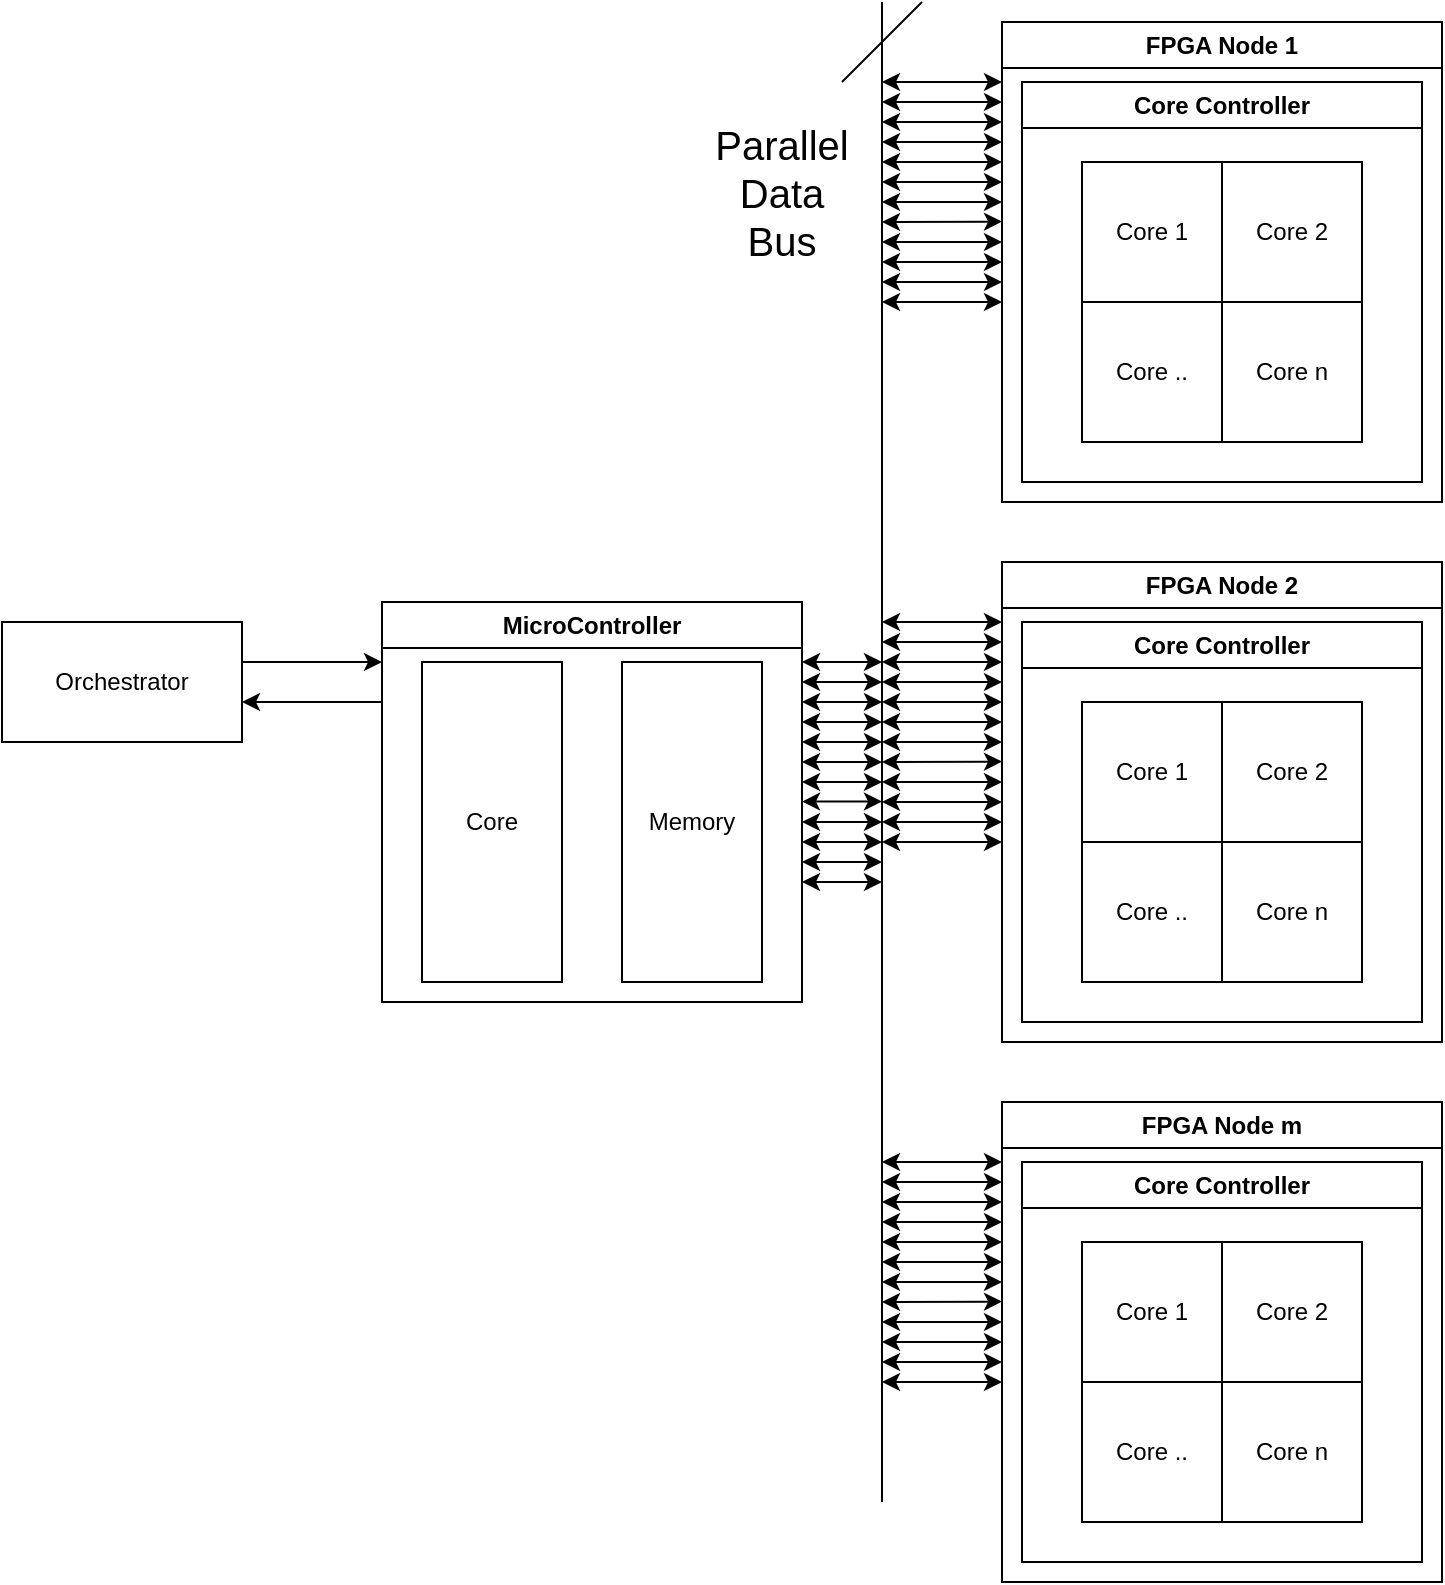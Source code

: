 <mxfile version="22.0.0" type="github">
  <diagram name="Page-1" id="uKjtFc9M2Uwl9UPxMeZr">
    <mxGraphModel dx="636" dy="396" grid="1" gridSize="10" guides="1" tooltips="1" connect="1" arrows="1" fold="1" page="1" pageScale="1" pageWidth="850" pageHeight="1100" math="0" shadow="0">
      <root>
        <mxCell id="0" />
        <mxCell id="1" parent="0" />
        <mxCell id="V9A5m8MpLYF5WDy2gn7o-1" value="MicroController" style="swimlane;whiteSpace=wrap;html=1;" vertex="1" parent="1">
          <mxGeometry x="270" y="310" width="210" height="200" as="geometry" />
        </mxCell>
        <mxCell id="V9A5m8MpLYF5WDy2gn7o-83" value="Core" style="rounded=0;whiteSpace=wrap;html=1;" vertex="1" parent="V9A5m8MpLYF5WDy2gn7o-1">
          <mxGeometry x="20" y="30" width="70" height="160" as="geometry" />
        </mxCell>
        <mxCell id="V9A5m8MpLYF5WDy2gn7o-84" value="Memory" style="rounded=0;whiteSpace=wrap;html=1;" vertex="1" parent="V9A5m8MpLYF5WDy2gn7o-1">
          <mxGeometry x="120" y="30" width="70" height="160" as="geometry" />
        </mxCell>
        <mxCell id="V9A5m8MpLYF5WDy2gn7o-2" value="FPGA Node 1" style="swimlane;whiteSpace=wrap;html=1;" vertex="1" parent="1">
          <mxGeometry x="580" y="20" width="220" height="240" as="geometry" />
        </mxCell>
        <mxCell id="V9A5m8MpLYF5WDy2gn7o-7" value="Core Controller" style="swimlane;whiteSpace=wrap;html=1;" vertex="1" parent="V9A5m8MpLYF5WDy2gn7o-2">
          <mxGeometry x="10" y="30" width="200" height="200" as="geometry" />
        </mxCell>
        <mxCell id="V9A5m8MpLYF5WDy2gn7o-10" value="Core 1" style="rounded=0;whiteSpace=wrap;html=1;" vertex="1" parent="V9A5m8MpLYF5WDy2gn7o-7">
          <mxGeometry x="30" y="40" width="70" height="70" as="geometry" />
        </mxCell>
        <mxCell id="V9A5m8MpLYF5WDy2gn7o-11" value="Core 2" style="rounded=0;whiteSpace=wrap;html=1;" vertex="1" parent="V9A5m8MpLYF5WDy2gn7o-7">
          <mxGeometry x="100" y="40" width="70" height="70" as="geometry" />
        </mxCell>
        <mxCell id="V9A5m8MpLYF5WDy2gn7o-12" value="Core .." style="rounded=0;whiteSpace=wrap;html=1;" vertex="1" parent="V9A5m8MpLYF5WDy2gn7o-7">
          <mxGeometry x="30" y="110" width="70" height="70" as="geometry" />
        </mxCell>
        <mxCell id="V9A5m8MpLYF5WDy2gn7o-13" value="Core n" style="rounded=0;whiteSpace=wrap;html=1;" vertex="1" parent="V9A5m8MpLYF5WDy2gn7o-7">
          <mxGeometry x="100" y="110" width="70" height="70" as="geometry" />
        </mxCell>
        <mxCell id="V9A5m8MpLYF5WDy2gn7o-3" value="Orchestrator" style="rounded=0;whiteSpace=wrap;html=1;" vertex="1" parent="1">
          <mxGeometry x="80" y="320" width="120" height="60" as="geometry" />
        </mxCell>
        <mxCell id="V9A5m8MpLYF5WDy2gn7o-14" value="FPGA Node 2" style="swimlane;whiteSpace=wrap;html=1;" vertex="1" parent="1">
          <mxGeometry x="580" y="290" width="220" height="240" as="geometry" />
        </mxCell>
        <mxCell id="V9A5m8MpLYF5WDy2gn7o-15" value="Core Controller" style="swimlane;whiteSpace=wrap;html=1;" vertex="1" parent="V9A5m8MpLYF5WDy2gn7o-14">
          <mxGeometry x="10" y="30" width="200" height="200" as="geometry" />
        </mxCell>
        <mxCell id="V9A5m8MpLYF5WDy2gn7o-16" value="Core 1" style="rounded=0;whiteSpace=wrap;html=1;" vertex="1" parent="V9A5m8MpLYF5WDy2gn7o-15">
          <mxGeometry x="30" y="40" width="70" height="70" as="geometry" />
        </mxCell>
        <mxCell id="V9A5m8MpLYF5WDy2gn7o-17" value="Core 2" style="rounded=0;whiteSpace=wrap;html=1;" vertex="1" parent="V9A5m8MpLYF5WDy2gn7o-15">
          <mxGeometry x="100" y="40" width="70" height="70" as="geometry" />
        </mxCell>
        <mxCell id="V9A5m8MpLYF5WDy2gn7o-18" value="Core .." style="rounded=0;whiteSpace=wrap;html=1;" vertex="1" parent="V9A5m8MpLYF5WDy2gn7o-15">
          <mxGeometry x="30" y="110" width="70" height="70" as="geometry" />
        </mxCell>
        <mxCell id="V9A5m8MpLYF5WDy2gn7o-19" value="Core n" style="rounded=0;whiteSpace=wrap;html=1;" vertex="1" parent="V9A5m8MpLYF5WDy2gn7o-15">
          <mxGeometry x="100" y="110" width="70" height="70" as="geometry" />
        </mxCell>
        <mxCell id="V9A5m8MpLYF5WDy2gn7o-20" value="FPGA Node m" style="swimlane;whiteSpace=wrap;html=1;" vertex="1" parent="1">
          <mxGeometry x="580" y="560" width="220" height="240" as="geometry" />
        </mxCell>
        <mxCell id="V9A5m8MpLYF5WDy2gn7o-21" value="Core Controller" style="swimlane;whiteSpace=wrap;html=1;" vertex="1" parent="V9A5m8MpLYF5WDy2gn7o-20">
          <mxGeometry x="10" y="30" width="200" height="200" as="geometry" />
        </mxCell>
        <mxCell id="V9A5m8MpLYF5WDy2gn7o-22" value="Core 1" style="rounded=0;whiteSpace=wrap;html=1;" vertex="1" parent="V9A5m8MpLYF5WDy2gn7o-21">
          <mxGeometry x="30" y="40" width="70" height="70" as="geometry" />
        </mxCell>
        <mxCell id="V9A5m8MpLYF5WDy2gn7o-23" value="Core 2" style="rounded=0;whiteSpace=wrap;html=1;" vertex="1" parent="V9A5m8MpLYF5WDy2gn7o-21">
          <mxGeometry x="100" y="40" width="70" height="70" as="geometry" />
        </mxCell>
        <mxCell id="V9A5m8MpLYF5WDy2gn7o-24" value="Core .." style="rounded=0;whiteSpace=wrap;html=1;" vertex="1" parent="V9A5m8MpLYF5WDy2gn7o-21">
          <mxGeometry x="30" y="110" width="70" height="70" as="geometry" />
        </mxCell>
        <mxCell id="V9A5m8MpLYF5WDy2gn7o-25" value="Core n" style="rounded=0;whiteSpace=wrap;html=1;" vertex="1" parent="V9A5m8MpLYF5WDy2gn7o-21">
          <mxGeometry x="100" y="110" width="70" height="70" as="geometry" />
        </mxCell>
        <mxCell id="V9A5m8MpLYF5WDy2gn7o-26" value="" style="endArrow=classic;html=1;rounded=0;" edge="1" parent="1">
          <mxGeometry width="50" height="50" relative="1" as="geometry">
            <mxPoint x="200" y="340" as="sourcePoint" />
            <mxPoint x="270" y="340" as="targetPoint" />
          </mxGeometry>
        </mxCell>
        <mxCell id="V9A5m8MpLYF5WDy2gn7o-27" value="" style="endArrow=classic;html=1;rounded=0;exitX=0;exitY=0.25;exitDx=0;exitDy=0;" edge="1" parent="1" source="V9A5m8MpLYF5WDy2gn7o-1">
          <mxGeometry width="50" height="50" relative="1" as="geometry">
            <mxPoint x="280" y="360" as="sourcePoint" />
            <mxPoint x="200" y="360" as="targetPoint" />
          </mxGeometry>
        </mxCell>
        <mxCell id="V9A5m8MpLYF5WDy2gn7o-28" value="" style="endArrow=none;html=1;rounded=0;" edge="1" parent="1">
          <mxGeometry width="50" height="50" relative="1" as="geometry">
            <mxPoint x="520" y="760" as="sourcePoint" />
            <mxPoint x="520" y="10" as="targetPoint" />
          </mxGeometry>
        </mxCell>
        <mxCell id="V9A5m8MpLYF5WDy2gn7o-29" value="" style="endArrow=none;html=1;rounded=0;" edge="1" parent="1">
          <mxGeometry width="50" height="50" relative="1" as="geometry">
            <mxPoint x="500" y="50" as="sourcePoint" />
            <mxPoint x="540" y="10" as="targetPoint" />
          </mxGeometry>
        </mxCell>
        <mxCell id="V9A5m8MpLYF5WDy2gn7o-30" value="&lt;font style=&quot;font-size: 20px;&quot;&gt;Parallel Data Bus&lt;br&gt;&lt;/font&gt;" style="text;html=1;strokeColor=none;fillColor=none;align=center;verticalAlign=middle;whiteSpace=wrap;rounded=0;" vertex="1" parent="1">
          <mxGeometry x="440" y="90" width="60" height="30" as="geometry" />
        </mxCell>
        <mxCell id="V9A5m8MpLYF5WDy2gn7o-35" value="" style="endArrow=classic;startArrow=classic;html=1;rounded=0;" edge="1" parent="1">
          <mxGeometry width="50" height="50" relative="1" as="geometry">
            <mxPoint x="520" y="340" as="sourcePoint" />
            <mxPoint x="480" y="340" as="targetPoint" />
          </mxGeometry>
        </mxCell>
        <mxCell id="V9A5m8MpLYF5WDy2gn7o-36" value="" style="endArrow=classic;startArrow=classic;html=1;rounded=0;" edge="1" parent="1">
          <mxGeometry width="50" height="50" relative="1" as="geometry">
            <mxPoint x="520" y="350" as="sourcePoint" />
            <mxPoint x="480" y="350" as="targetPoint" />
          </mxGeometry>
        </mxCell>
        <mxCell id="V9A5m8MpLYF5WDy2gn7o-37" value="" style="endArrow=classic;startArrow=classic;html=1;rounded=0;" edge="1" parent="1">
          <mxGeometry width="50" height="50" relative="1" as="geometry">
            <mxPoint x="520" y="360" as="sourcePoint" />
            <mxPoint x="480" y="360" as="targetPoint" />
          </mxGeometry>
        </mxCell>
        <mxCell id="V9A5m8MpLYF5WDy2gn7o-38" value="" style="endArrow=classic;startArrow=classic;html=1;rounded=0;" edge="1" parent="1">
          <mxGeometry width="50" height="50" relative="1" as="geometry">
            <mxPoint x="520" y="370" as="sourcePoint" />
            <mxPoint x="480" y="370" as="targetPoint" />
          </mxGeometry>
        </mxCell>
        <mxCell id="V9A5m8MpLYF5WDy2gn7o-39" value="" style="endArrow=classic;startArrow=classic;html=1;rounded=0;" edge="1" parent="1">
          <mxGeometry width="50" height="50" relative="1" as="geometry">
            <mxPoint x="520" y="380" as="sourcePoint" />
            <mxPoint x="480" y="380" as="targetPoint" />
          </mxGeometry>
        </mxCell>
        <mxCell id="V9A5m8MpLYF5WDy2gn7o-40" value="" style="endArrow=classic;startArrow=classic;html=1;rounded=0;" edge="1" parent="1">
          <mxGeometry width="50" height="50" relative="1" as="geometry">
            <mxPoint x="520" y="390" as="sourcePoint" />
            <mxPoint x="480" y="390" as="targetPoint" />
          </mxGeometry>
        </mxCell>
        <mxCell id="V9A5m8MpLYF5WDy2gn7o-41" value="" style="endArrow=classic;startArrow=classic;html=1;rounded=0;" edge="1" parent="1">
          <mxGeometry width="50" height="50" relative="1" as="geometry">
            <mxPoint x="520" y="400" as="sourcePoint" />
            <mxPoint x="480" y="400" as="targetPoint" />
          </mxGeometry>
        </mxCell>
        <mxCell id="V9A5m8MpLYF5WDy2gn7o-42" value="" style="endArrow=classic;startArrow=classic;html=1;rounded=0;" edge="1" parent="1">
          <mxGeometry width="50" height="50" relative="1" as="geometry">
            <mxPoint x="520" y="409.8" as="sourcePoint" />
            <mxPoint x="480" y="409.8" as="targetPoint" />
          </mxGeometry>
        </mxCell>
        <mxCell id="V9A5m8MpLYF5WDy2gn7o-43" value="" style="endArrow=classic;startArrow=classic;html=1;rounded=0;" edge="1" parent="1">
          <mxGeometry width="50" height="50" relative="1" as="geometry">
            <mxPoint x="520" y="420" as="sourcePoint" />
            <mxPoint x="480" y="420" as="targetPoint" />
          </mxGeometry>
        </mxCell>
        <mxCell id="V9A5m8MpLYF5WDy2gn7o-44" value="" style="endArrow=classic;startArrow=classic;html=1;rounded=0;" edge="1" parent="1">
          <mxGeometry width="50" height="50" relative="1" as="geometry">
            <mxPoint x="520" y="430" as="sourcePoint" />
            <mxPoint x="480" y="430" as="targetPoint" />
          </mxGeometry>
        </mxCell>
        <mxCell id="V9A5m8MpLYF5WDy2gn7o-45" value="" style="endArrow=classic;startArrow=classic;html=1;rounded=0;" edge="1" parent="1">
          <mxGeometry width="50" height="50" relative="1" as="geometry">
            <mxPoint x="520" y="440" as="sourcePoint" />
            <mxPoint x="480" y="440" as="targetPoint" />
          </mxGeometry>
        </mxCell>
        <mxCell id="V9A5m8MpLYF5WDy2gn7o-46" value="" style="endArrow=classic;startArrow=classic;html=1;rounded=0;" edge="1" parent="1">
          <mxGeometry width="50" height="50" relative="1" as="geometry">
            <mxPoint x="520" y="450" as="sourcePoint" />
            <mxPoint x="480" y="450" as="targetPoint" />
          </mxGeometry>
        </mxCell>
        <mxCell id="V9A5m8MpLYF5WDy2gn7o-47" value="" style="endArrow=classic;startArrow=classic;html=1;rounded=0;" edge="1" parent="1">
          <mxGeometry width="50" height="50" relative="1" as="geometry">
            <mxPoint x="580" y="50" as="sourcePoint" />
            <mxPoint x="520" y="50" as="targetPoint" />
          </mxGeometry>
        </mxCell>
        <mxCell id="V9A5m8MpLYF5WDy2gn7o-48" value="" style="endArrow=classic;startArrow=classic;html=1;rounded=0;" edge="1" parent="1">
          <mxGeometry width="50" height="50" relative="1" as="geometry">
            <mxPoint x="580" y="60" as="sourcePoint" />
            <mxPoint x="520" y="60" as="targetPoint" />
          </mxGeometry>
        </mxCell>
        <mxCell id="V9A5m8MpLYF5WDy2gn7o-49" value="" style="endArrow=classic;startArrow=classic;html=1;rounded=0;" edge="1" parent="1">
          <mxGeometry width="50" height="50" relative="1" as="geometry">
            <mxPoint x="580" y="70" as="sourcePoint" />
            <mxPoint x="520" y="70" as="targetPoint" />
          </mxGeometry>
        </mxCell>
        <mxCell id="V9A5m8MpLYF5WDy2gn7o-50" value="" style="endArrow=classic;startArrow=classic;html=1;rounded=0;" edge="1" parent="1">
          <mxGeometry width="50" height="50" relative="1" as="geometry">
            <mxPoint x="580" y="80" as="sourcePoint" />
            <mxPoint x="520" y="80" as="targetPoint" />
          </mxGeometry>
        </mxCell>
        <mxCell id="V9A5m8MpLYF5WDy2gn7o-51" value="" style="endArrow=classic;startArrow=classic;html=1;rounded=0;" edge="1" parent="1">
          <mxGeometry width="50" height="50" relative="1" as="geometry">
            <mxPoint x="580" y="90" as="sourcePoint" />
            <mxPoint x="520" y="90" as="targetPoint" />
          </mxGeometry>
        </mxCell>
        <mxCell id="V9A5m8MpLYF5WDy2gn7o-52" value="" style="endArrow=classic;startArrow=classic;html=1;rounded=0;" edge="1" parent="1">
          <mxGeometry width="50" height="50" relative="1" as="geometry">
            <mxPoint x="580" y="100" as="sourcePoint" />
            <mxPoint x="520" y="100" as="targetPoint" />
          </mxGeometry>
        </mxCell>
        <mxCell id="V9A5m8MpLYF5WDy2gn7o-53" value="" style="endArrow=classic;startArrow=classic;html=1;rounded=0;" edge="1" parent="1">
          <mxGeometry width="50" height="50" relative="1" as="geometry">
            <mxPoint x="580" y="110" as="sourcePoint" />
            <mxPoint x="520" y="110" as="targetPoint" />
          </mxGeometry>
        </mxCell>
        <mxCell id="V9A5m8MpLYF5WDy2gn7o-54" value="" style="endArrow=classic;startArrow=classic;html=1;rounded=0;" edge="1" parent="1">
          <mxGeometry width="50" height="50" relative="1" as="geometry">
            <mxPoint x="580" y="119.8" as="sourcePoint" />
            <mxPoint x="520" y="120" as="targetPoint" />
          </mxGeometry>
        </mxCell>
        <mxCell id="V9A5m8MpLYF5WDy2gn7o-55" value="" style="endArrow=classic;startArrow=classic;html=1;rounded=0;" edge="1" parent="1">
          <mxGeometry width="50" height="50" relative="1" as="geometry">
            <mxPoint x="580" y="130" as="sourcePoint" />
            <mxPoint x="520" y="130" as="targetPoint" />
          </mxGeometry>
        </mxCell>
        <mxCell id="V9A5m8MpLYF5WDy2gn7o-56" value="" style="endArrow=classic;startArrow=classic;html=1;rounded=0;" edge="1" parent="1">
          <mxGeometry width="50" height="50" relative="1" as="geometry">
            <mxPoint x="580" y="140" as="sourcePoint" />
            <mxPoint x="520" y="140" as="targetPoint" />
          </mxGeometry>
        </mxCell>
        <mxCell id="V9A5m8MpLYF5WDy2gn7o-57" value="" style="endArrow=classic;startArrow=classic;html=1;rounded=0;" edge="1" parent="1">
          <mxGeometry width="50" height="50" relative="1" as="geometry">
            <mxPoint x="580" y="150" as="sourcePoint" />
            <mxPoint x="520" y="150" as="targetPoint" />
          </mxGeometry>
        </mxCell>
        <mxCell id="V9A5m8MpLYF5WDy2gn7o-58" value="" style="endArrow=classic;startArrow=classic;html=1;rounded=0;" edge="1" parent="1">
          <mxGeometry width="50" height="50" relative="1" as="geometry">
            <mxPoint x="580" y="160" as="sourcePoint" />
            <mxPoint x="520" y="160" as="targetPoint" />
          </mxGeometry>
        </mxCell>
        <mxCell id="V9A5m8MpLYF5WDy2gn7o-59" value="" style="endArrow=classic;startArrow=classic;html=1;rounded=0;" edge="1" parent="1">
          <mxGeometry width="50" height="50" relative="1" as="geometry">
            <mxPoint x="580" y="320" as="sourcePoint" />
            <mxPoint x="520" y="320" as="targetPoint" />
          </mxGeometry>
        </mxCell>
        <mxCell id="V9A5m8MpLYF5WDy2gn7o-60" value="" style="endArrow=classic;startArrow=classic;html=1;rounded=0;" edge="1" parent="1">
          <mxGeometry width="50" height="50" relative="1" as="geometry">
            <mxPoint x="580" y="330" as="sourcePoint" />
            <mxPoint x="520" y="330" as="targetPoint" />
          </mxGeometry>
        </mxCell>
        <mxCell id="V9A5m8MpLYF5WDy2gn7o-61" value="" style="endArrow=classic;startArrow=classic;html=1;rounded=0;" edge="1" parent="1">
          <mxGeometry width="50" height="50" relative="1" as="geometry">
            <mxPoint x="580" y="340" as="sourcePoint" />
            <mxPoint x="520" y="340" as="targetPoint" />
          </mxGeometry>
        </mxCell>
        <mxCell id="V9A5m8MpLYF5WDy2gn7o-62" value="" style="endArrow=classic;startArrow=classic;html=1;rounded=0;" edge="1" parent="1">
          <mxGeometry width="50" height="50" relative="1" as="geometry">
            <mxPoint x="580" y="350" as="sourcePoint" />
            <mxPoint x="520" y="350" as="targetPoint" />
          </mxGeometry>
        </mxCell>
        <mxCell id="V9A5m8MpLYF5WDy2gn7o-63" value="" style="endArrow=classic;startArrow=classic;html=1;rounded=0;" edge="1" parent="1">
          <mxGeometry width="50" height="50" relative="1" as="geometry">
            <mxPoint x="580" y="360" as="sourcePoint" />
            <mxPoint x="520" y="360" as="targetPoint" />
          </mxGeometry>
        </mxCell>
        <mxCell id="V9A5m8MpLYF5WDy2gn7o-64" value="" style="endArrow=classic;startArrow=classic;html=1;rounded=0;" edge="1" parent="1">
          <mxGeometry width="50" height="50" relative="1" as="geometry">
            <mxPoint x="580" y="370" as="sourcePoint" />
            <mxPoint x="520" y="370" as="targetPoint" />
          </mxGeometry>
        </mxCell>
        <mxCell id="V9A5m8MpLYF5WDy2gn7o-65" value="" style="endArrow=classic;startArrow=classic;html=1;rounded=0;" edge="1" parent="1">
          <mxGeometry width="50" height="50" relative="1" as="geometry">
            <mxPoint x="580" y="380" as="sourcePoint" />
            <mxPoint x="520" y="380" as="targetPoint" />
          </mxGeometry>
        </mxCell>
        <mxCell id="V9A5m8MpLYF5WDy2gn7o-66" value="" style="endArrow=classic;startArrow=classic;html=1;rounded=0;" edge="1" parent="1">
          <mxGeometry width="50" height="50" relative="1" as="geometry">
            <mxPoint x="580" y="389.8" as="sourcePoint" />
            <mxPoint x="520" y="390" as="targetPoint" />
          </mxGeometry>
        </mxCell>
        <mxCell id="V9A5m8MpLYF5WDy2gn7o-67" value="" style="endArrow=classic;startArrow=classic;html=1;rounded=0;" edge="1" parent="1">
          <mxGeometry width="50" height="50" relative="1" as="geometry">
            <mxPoint x="580" y="400" as="sourcePoint" />
            <mxPoint x="520" y="400" as="targetPoint" />
          </mxGeometry>
        </mxCell>
        <mxCell id="V9A5m8MpLYF5WDy2gn7o-68" value="" style="endArrow=classic;startArrow=classic;html=1;rounded=0;" edge="1" parent="1">
          <mxGeometry width="50" height="50" relative="1" as="geometry">
            <mxPoint x="580" y="410" as="sourcePoint" />
            <mxPoint x="520" y="410" as="targetPoint" />
          </mxGeometry>
        </mxCell>
        <mxCell id="V9A5m8MpLYF5WDy2gn7o-69" value="" style="endArrow=classic;startArrow=classic;html=1;rounded=0;" edge="1" parent="1">
          <mxGeometry width="50" height="50" relative="1" as="geometry">
            <mxPoint x="580" y="420" as="sourcePoint" />
            <mxPoint x="520" y="420" as="targetPoint" />
          </mxGeometry>
        </mxCell>
        <mxCell id="V9A5m8MpLYF5WDy2gn7o-70" value="" style="endArrow=classic;startArrow=classic;html=1;rounded=0;" edge="1" parent="1">
          <mxGeometry width="50" height="50" relative="1" as="geometry">
            <mxPoint x="580" y="430" as="sourcePoint" />
            <mxPoint x="520" y="430" as="targetPoint" />
          </mxGeometry>
        </mxCell>
        <mxCell id="V9A5m8MpLYF5WDy2gn7o-71" value="" style="endArrow=classic;startArrow=classic;html=1;rounded=0;" edge="1" parent="1">
          <mxGeometry width="50" height="50" relative="1" as="geometry">
            <mxPoint x="580" y="590" as="sourcePoint" />
            <mxPoint x="520" y="590" as="targetPoint" />
          </mxGeometry>
        </mxCell>
        <mxCell id="V9A5m8MpLYF5WDy2gn7o-72" value="" style="endArrow=classic;startArrow=classic;html=1;rounded=0;" edge="1" parent="1">
          <mxGeometry width="50" height="50" relative="1" as="geometry">
            <mxPoint x="580" y="600" as="sourcePoint" />
            <mxPoint x="520" y="600" as="targetPoint" />
          </mxGeometry>
        </mxCell>
        <mxCell id="V9A5m8MpLYF5WDy2gn7o-73" value="" style="endArrow=classic;startArrow=classic;html=1;rounded=0;" edge="1" parent="1">
          <mxGeometry width="50" height="50" relative="1" as="geometry">
            <mxPoint x="580" y="610" as="sourcePoint" />
            <mxPoint x="520" y="610" as="targetPoint" />
          </mxGeometry>
        </mxCell>
        <mxCell id="V9A5m8MpLYF5WDy2gn7o-74" value="" style="endArrow=classic;startArrow=classic;html=1;rounded=0;" edge="1" parent="1">
          <mxGeometry width="50" height="50" relative="1" as="geometry">
            <mxPoint x="580" y="620" as="sourcePoint" />
            <mxPoint x="520" y="620" as="targetPoint" />
          </mxGeometry>
        </mxCell>
        <mxCell id="V9A5m8MpLYF5WDy2gn7o-75" value="" style="endArrow=classic;startArrow=classic;html=1;rounded=0;" edge="1" parent="1">
          <mxGeometry width="50" height="50" relative="1" as="geometry">
            <mxPoint x="580" y="630" as="sourcePoint" />
            <mxPoint x="520" y="630" as="targetPoint" />
          </mxGeometry>
        </mxCell>
        <mxCell id="V9A5m8MpLYF5WDy2gn7o-76" value="" style="endArrow=classic;startArrow=classic;html=1;rounded=0;" edge="1" parent="1">
          <mxGeometry width="50" height="50" relative="1" as="geometry">
            <mxPoint x="580" y="640" as="sourcePoint" />
            <mxPoint x="520" y="640" as="targetPoint" />
          </mxGeometry>
        </mxCell>
        <mxCell id="V9A5m8MpLYF5WDy2gn7o-77" value="" style="endArrow=classic;startArrow=classic;html=1;rounded=0;" edge="1" parent="1">
          <mxGeometry width="50" height="50" relative="1" as="geometry">
            <mxPoint x="580" y="650" as="sourcePoint" />
            <mxPoint x="520" y="650" as="targetPoint" />
          </mxGeometry>
        </mxCell>
        <mxCell id="V9A5m8MpLYF5WDy2gn7o-78" value="" style="endArrow=classic;startArrow=classic;html=1;rounded=0;" edge="1" parent="1">
          <mxGeometry width="50" height="50" relative="1" as="geometry">
            <mxPoint x="580" y="659.8" as="sourcePoint" />
            <mxPoint x="520" y="660" as="targetPoint" />
          </mxGeometry>
        </mxCell>
        <mxCell id="V9A5m8MpLYF5WDy2gn7o-79" value="" style="endArrow=classic;startArrow=classic;html=1;rounded=0;" edge="1" parent="1">
          <mxGeometry width="50" height="50" relative="1" as="geometry">
            <mxPoint x="580" y="670" as="sourcePoint" />
            <mxPoint x="520" y="670" as="targetPoint" />
          </mxGeometry>
        </mxCell>
        <mxCell id="V9A5m8MpLYF5WDy2gn7o-80" value="" style="endArrow=classic;startArrow=classic;html=1;rounded=0;" edge="1" parent="1">
          <mxGeometry width="50" height="50" relative="1" as="geometry">
            <mxPoint x="580" y="680" as="sourcePoint" />
            <mxPoint x="520" y="680" as="targetPoint" />
          </mxGeometry>
        </mxCell>
        <mxCell id="V9A5m8MpLYF5WDy2gn7o-81" value="" style="endArrow=classic;startArrow=classic;html=1;rounded=0;" edge="1" parent="1">
          <mxGeometry width="50" height="50" relative="1" as="geometry">
            <mxPoint x="580" y="690" as="sourcePoint" />
            <mxPoint x="520" y="690" as="targetPoint" />
          </mxGeometry>
        </mxCell>
        <mxCell id="V9A5m8MpLYF5WDy2gn7o-82" value="" style="endArrow=classic;startArrow=classic;html=1;rounded=0;" edge="1" parent="1">
          <mxGeometry width="50" height="50" relative="1" as="geometry">
            <mxPoint x="580" y="700" as="sourcePoint" />
            <mxPoint x="520" y="700" as="targetPoint" />
          </mxGeometry>
        </mxCell>
      </root>
    </mxGraphModel>
  </diagram>
</mxfile>

